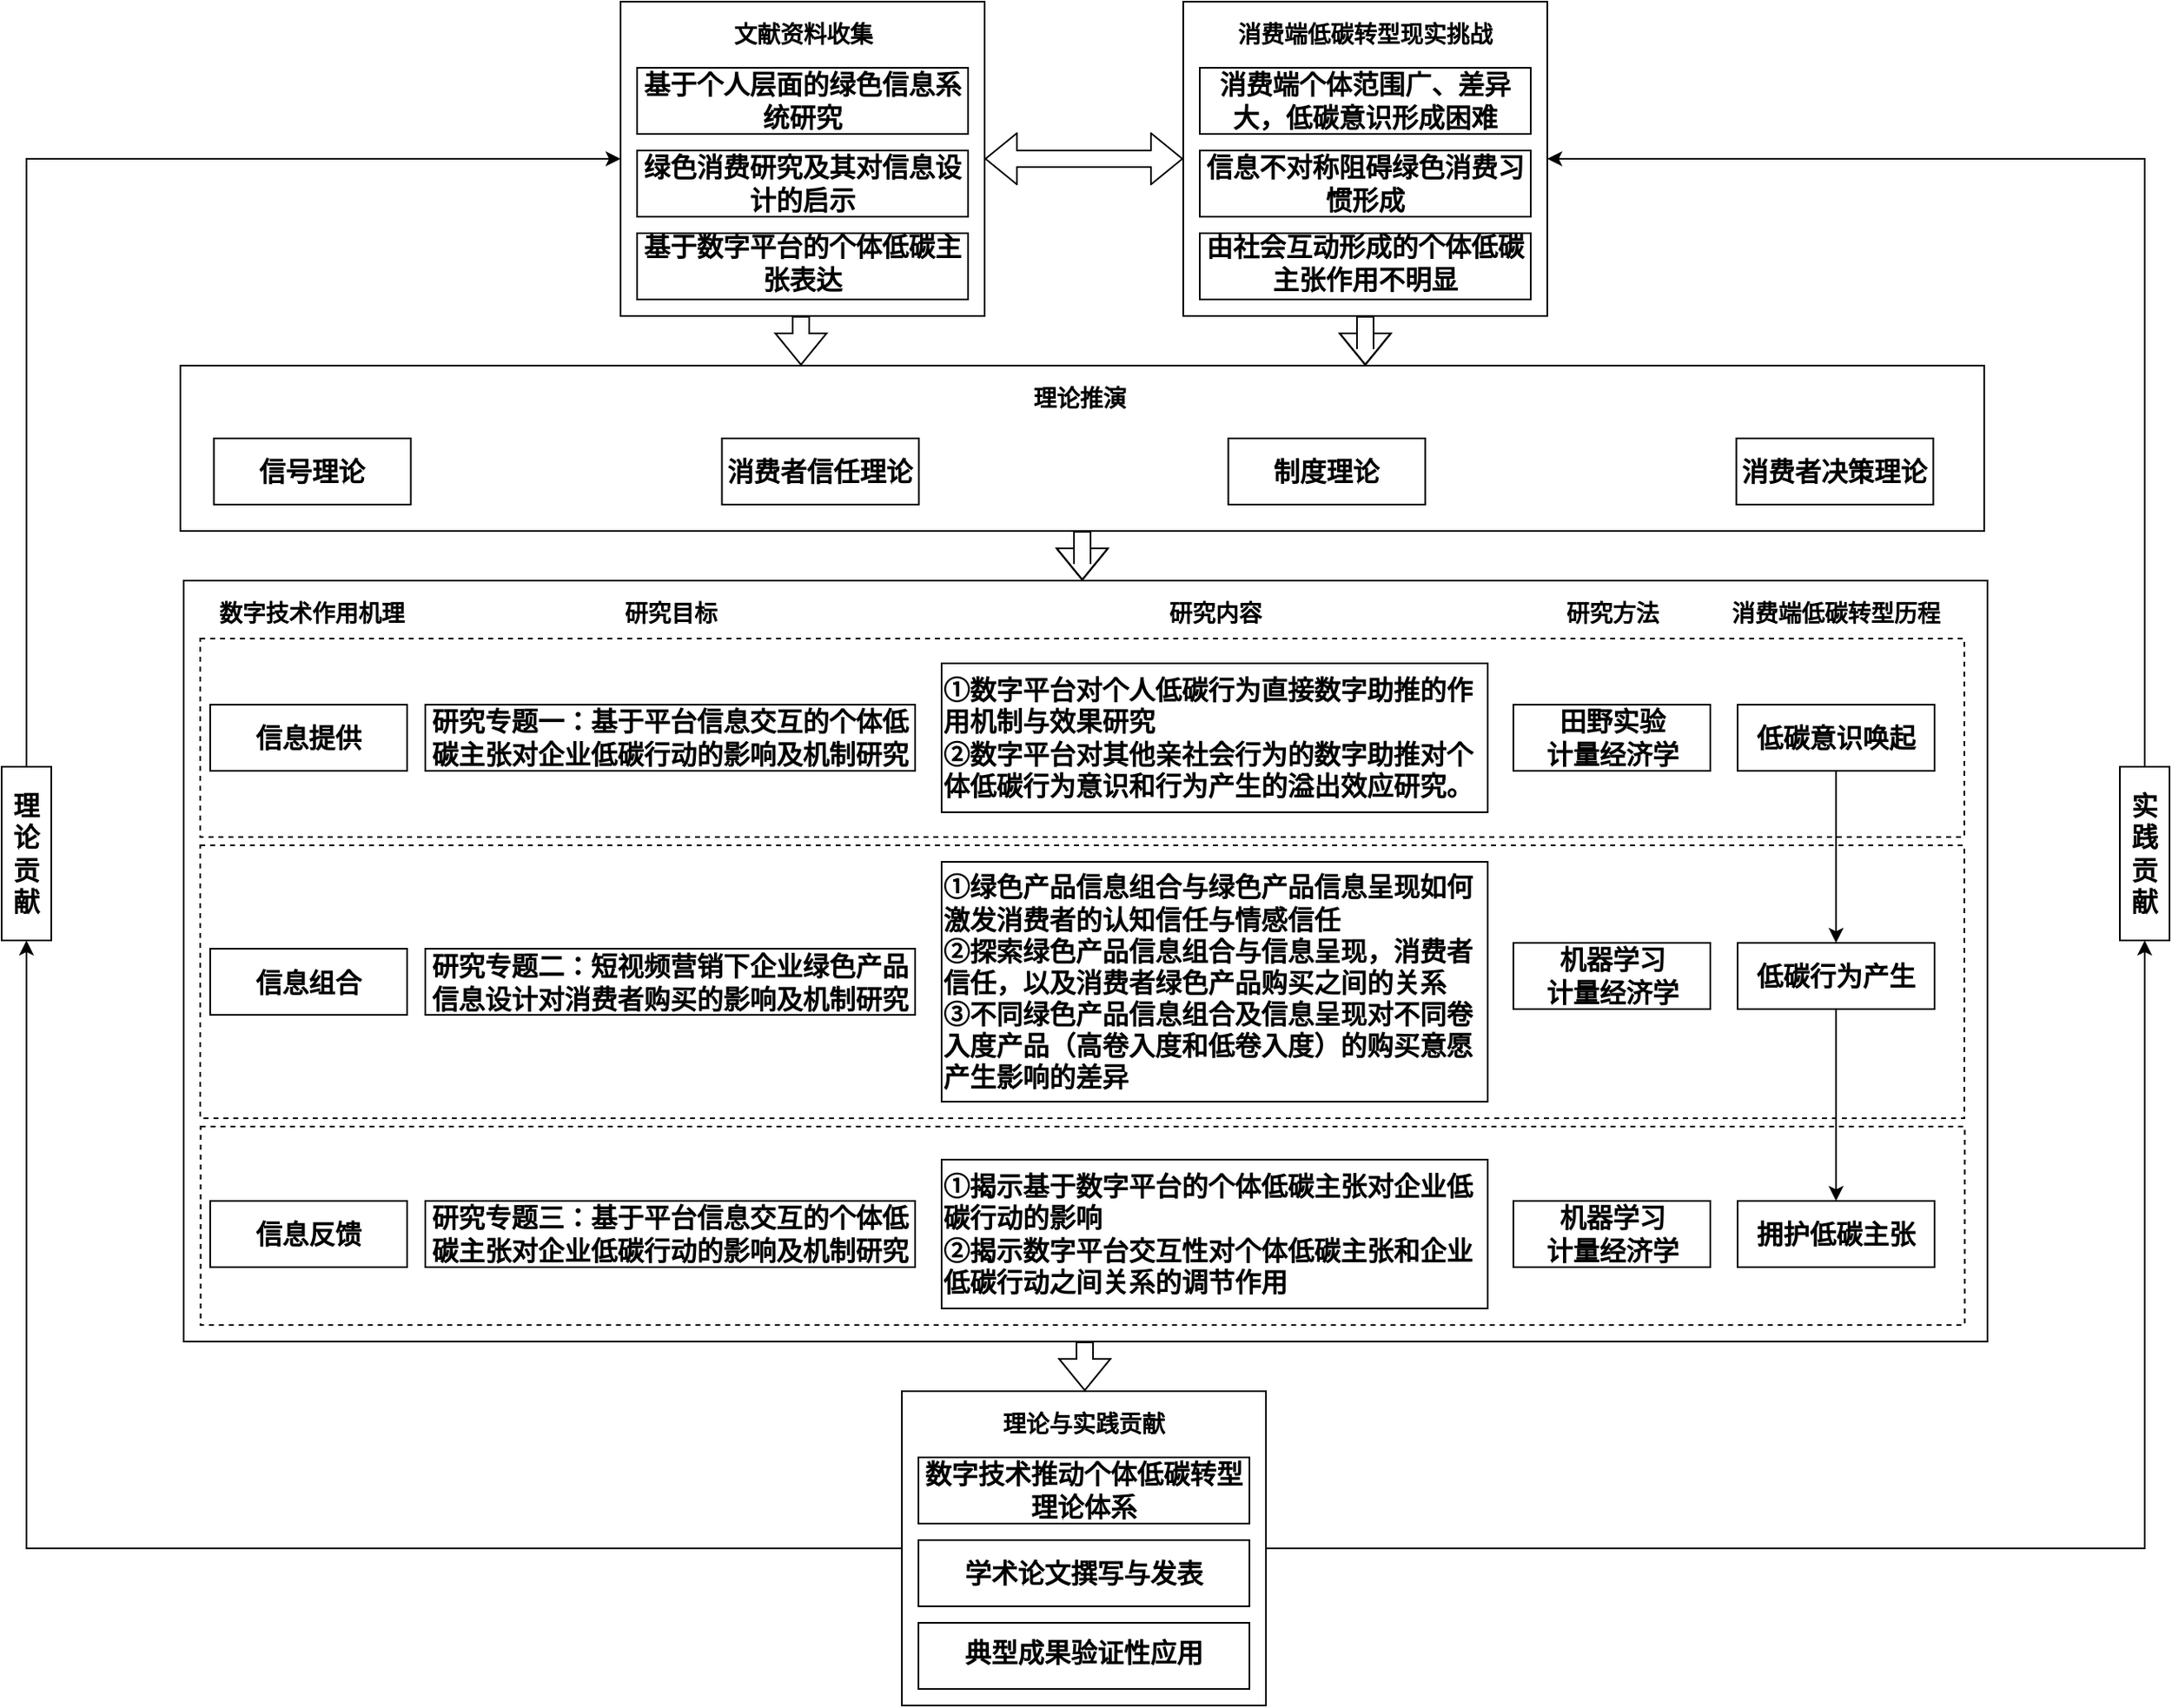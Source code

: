 <mxfile version="20.8.23" type="github">
  <diagram name="第 1 页" id="pFk0yypuwyqEjEjbrsMm">
    <mxGraphModel dx="3434" dy="1389" grid="1" gridSize="10" guides="1" tooltips="1" connect="1" arrows="1" fold="1" page="1" pageScale="1" pageWidth="827" pageHeight="1169" math="0" shadow="0">
      <root>
        <mxCell id="0" />
        <mxCell id="1" parent="0" />
        <mxCell id="twvuBPsLxJFiS-ZC_OdO-1" style="edgeStyle=orthogonalEdgeStyle;rounded=0;orthogonalLoop=1;jettySize=auto;html=1;exitX=0.5;exitY=0;exitDx=0;exitDy=0;entryX=0;entryY=0.5;entryDx=0;entryDy=0;" edge="1" parent="1" source="twvuBPsLxJFiS-ZC_OdO-2" target="twvuBPsLxJFiS-ZC_OdO-5">
          <mxGeometry relative="1" as="geometry" />
        </mxCell>
        <mxCell id="twvuBPsLxJFiS-ZC_OdO-2" value="&lt;font face=&quot;华文楷体&quot;&gt;&lt;span style=&quot;font-size: 16px;&quot;&gt;&lt;b&gt;理论贡献&lt;/b&gt;&lt;/span&gt;&lt;/font&gt;" style="rounded=0;whiteSpace=wrap;html=1;horizontal=1;" diagramCategory="general" diagramName="Rectangle" vertex="1" parent="1">
          <mxGeometry x="-240" y="1002.5" width="30" height="105" as="geometry" />
        </mxCell>
        <mxCell id="twvuBPsLxJFiS-ZC_OdO-3" value="" style="group" connectable="0" vertex="1" parent="1">
          <mxGeometry x="-132" y="540" width="1092" height="1030" as="geometry" />
        </mxCell>
        <mxCell id="twvuBPsLxJFiS-ZC_OdO-4" value="" style="group" connectable="0" vertex="1" parent="twvuBPsLxJFiS-ZC_OdO-3">
          <mxGeometry x="266" width="560" height="190" as="geometry" />
        </mxCell>
        <mxCell id="twvuBPsLxJFiS-ZC_OdO-5" value="" style="rounded=0;whiteSpace=wrap;html=1;" diagramCategory="general" diagramName="Rectangle" vertex="1" parent="twvuBPsLxJFiS-ZC_OdO-4">
          <mxGeometry width="220" height="190" as="geometry" />
        </mxCell>
        <mxCell id="twvuBPsLxJFiS-ZC_OdO-6" value="&lt;b&gt;&lt;font style=&quot;font-size: 14px;&quot;&gt;文献资料收集&lt;/font&gt;&lt;/b&gt;" style="text;html=1;strokeColor=none;fillColor=none;align=center;verticalAlign=middle;whiteSpace=wrap;rounded=0;" diagramCategory="general" diagramName="text" vertex="1" parent="twvuBPsLxJFiS-ZC_OdO-4">
          <mxGeometry x="63.75" y="10" width="92.5" height="20" as="geometry" />
        </mxCell>
        <mxCell id="twvuBPsLxJFiS-ZC_OdO-7" value="&lt;b&gt;&lt;span style=&quot;font-size: 12pt; font-family: 华文楷体;&quot;&gt;基于个人层面的绿色信息系统研究&lt;/span&gt;&lt;/b&gt;" style="rounded=0;whiteSpace=wrap;html=1;" diagramCategory="general" diagramName="Rectangle" vertex="1" parent="twvuBPsLxJFiS-ZC_OdO-4">
          <mxGeometry x="10" y="40" width="200" height="40" as="geometry" />
        </mxCell>
        <mxCell id="twvuBPsLxJFiS-ZC_OdO-8" value="&lt;p style=&quot;margin-top:6.0pt;mso-para-margin-top:.5gd;line-height:&amp;lt;br/&amp;gt;115%;layout-grid-mode:char&quot;&gt;&lt;b&gt;&lt;span style=&quot;font-size: 12pt; font-family: 华文楷体;&quot;&gt;基于数字平台的个体低碳主张表达&lt;/span&gt;&lt;/b&gt;&lt;br /&gt;&lt;/p&gt;" style="rounded=0;whiteSpace=wrap;html=1;" diagramCategory="general" diagramName="Rectangle" vertex="1" parent="twvuBPsLxJFiS-ZC_OdO-4">
          <mxGeometry x="10" y="140" width="200" height="40" as="geometry" />
        </mxCell>
        <mxCell id="twvuBPsLxJFiS-ZC_OdO-9" value="" style="rounded=0;whiteSpace=wrap;html=1;" diagramCategory="general" diagramName="Rectangle" vertex="1" parent="twvuBPsLxJFiS-ZC_OdO-4">
          <mxGeometry x="340" width="220" height="190" as="geometry" />
        </mxCell>
        <mxCell id="twvuBPsLxJFiS-ZC_OdO-10" value="&lt;b&gt;&lt;font style=&quot;font-size: 14px;&quot;&gt;消费端低碳转型现实挑战&lt;/font&gt;&lt;/b&gt;" style="text;html=1;strokeColor=none;fillColor=none;align=center;verticalAlign=middle;whiteSpace=wrap;rounded=0;" diagramCategory="general" diagramName="text" vertex="1" parent="twvuBPsLxJFiS-ZC_OdO-4">
          <mxGeometry x="361.88" y="10" width="176.25" height="20" as="geometry" />
        </mxCell>
        <mxCell id="twvuBPsLxJFiS-ZC_OdO-11" value="&lt;span style=&quot;font-size:12.0pt;font-family:华文楷体;&amp;lt;br/&amp;gt;mso-bidi-font-family:&amp;quot;Times New Roman&amp;quot;;mso-bidi-theme-font:minor-bidi;&amp;lt;br/&amp;gt;mso-ansi-language:EN-US;mso-fareast-language:ZH-CN;mso-bidi-language:AR-SA&quot;&gt;&lt;b&gt;消费端个体范围广、差异大，低碳意识形成困难&lt;/b&gt;&lt;/span&gt;" style="rounded=0;whiteSpace=wrap;html=1;" diagramCategory="general" diagramName="Rectangle" vertex="1" parent="twvuBPsLxJFiS-ZC_OdO-4">
          <mxGeometry x="350" y="40" width="200" height="40" as="geometry" />
        </mxCell>
        <mxCell id="twvuBPsLxJFiS-ZC_OdO-12" value="&lt;p style=&quot;margin-top:6.0pt;mso-para-margin-top:.5gd;line-height:&amp;lt;br/&amp;gt;115%;layout-grid-mode:char&quot;&gt;&lt;font face=&quot;华文楷体&quot;&gt;&lt;span style=&quot;font-size: 16px;&quot;&gt;&lt;b&gt;由社会互动形成的个体低碳主张作用不明显&lt;/b&gt;&lt;/span&gt;&lt;/font&gt;&lt;/p&gt;" style="rounded=0;whiteSpace=wrap;html=1;" diagramCategory="general" diagramName="Rectangle" vertex="1" parent="twvuBPsLxJFiS-ZC_OdO-4">
          <mxGeometry x="350" y="140" width="200" height="40" as="geometry" />
        </mxCell>
        <mxCell id="twvuBPsLxJFiS-ZC_OdO-13" value="&lt;font face=&quot;华文楷体&quot;&gt;&lt;span style=&quot;font-size: 16px;&quot;&gt;&lt;b&gt;绿色消费研究及其对信息设计的启示&lt;/b&gt;&lt;/span&gt;&lt;/font&gt;" style="rounded=0;whiteSpace=wrap;html=1;" diagramCategory="general" diagramName="Rectangle" vertex="1" parent="twvuBPsLxJFiS-ZC_OdO-4">
          <mxGeometry x="10" y="90" width="200" height="40" as="geometry" />
        </mxCell>
        <mxCell id="twvuBPsLxJFiS-ZC_OdO-14" value="&lt;font face=&quot;华文楷体&quot;&gt;&lt;span style=&quot;font-size: 16px;&quot;&gt;&lt;b&gt;信息不对称阻碍绿色消费习惯形成&lt;/b&gt;&lt;/span&gt;&lt;/font&gt;" style="rounded=0;whiteSpace=wrap;html=1;" diagramCategory="general" diagramName="Rectangle" vertex="1" parent="twvuBPsLxJFiS-ZC_OdO-4">
          <mxGeometry x="350.01" y="90" width="200" height="40" as="geometry" />
        </mxCell>
        <mxCell id="twvuBPsLxJFiS-ZC_OdO-15" value="" style="shape=flexArrow;endArrow=classic;startArrow=classic;html=1;exitX=1;exitY=0.5;exitDx=0;exitDy=0;entryX=0;entryY=0.5;entryDx=0;entryDy=0;" diagramCategory="general" diagramName="BidirectionalArrow" edge="1" parent="twvuBPsLxJFiS-ZC_OdO-4" source="twvuBPsLxJFiS-ZC_OdO-5" target="twvuBPsLxJFiS-ZC_OdO-9">
          <mxGeometry width="50" height="50" relative="1" as="geometry">
            <mxPoint x="256" y="120" as="sourcePoint" />
            <mxPoint x="306" y="70" as="targetPoint" />
          </mxGeometry>
        </mxCell>
        <mxCell id="twvuBPsLxJFiS-ZC_OdO-16" value="" style="group" connectable="0" vertex="1" parent="twvuBPsLxJFiS-ZC_OdO-3">
          <mxGeometry y="220" width="1090" height="100" as="geometry" />
        </mxCell>
        <mxCell id="twvuBPsLxJFiS-ZC_OdO-17" value="" style="rounded=0;whiteSpace=wrap;html=1;" diagramCategory="general" diagramName="Rectangle" vertex="1" parent="twvuBPsLxJFiS-ZC_OdO-16">
          <mxGeometry width="1090" height="100" as="geometry" />
        </mxCell>
        <mxCell id="twvuBPsLxJFiS-ZC_OdO-18" value="&lt;b&gt;&lt;font style=&quot;font-size: 14px;&quot;&gt;理论推演&lt;/font&gt;&lt;/b&gt;" style="text;html=1;strokeColor=none;fillColor=none;align=center;verticalAlign=middle;whiteSpace=wrap;rounded=0;" diagramCategory="general" diagramName="text" vertex="1" parent="twvuBPsLxJFiS-ZC_OdO-16">
          <mxGeometry x="497.25" y="10" width="92.5" height="20" as="geometry" />
        </mxCell>
        <mxCell id="twvuBPsLxJFiS-ZC_OdO-19" value="&lt;font face=&quot;华文楷体&quot;&gt;&lt;span style=&quot;font-size: 16px;&quot;&gt;&lt;b&gt;消费者决策理论&lt;/b&gt;&lt;/span&gt;&lt;/font&gt;" style="rounded=0;whiteSpace=wrap;html=1;" diagramCategory="general" diagramName="Rectangle" vertex="1" parent="twvuBPsLxJFiS-ZC_OdO-16">
          <mxGeometry x="940.25" y="44" width="119" height="40" as="geometry" />
        </mxCell>
        <mxCell id="twvuBPsLxJFiS-ZC_OdO-20" value="&lt;font face=&quot;华文楷体&quot;&gt;&lt;span style=&quot;font-size: 16px;&quot;&gt;&lt;b&gt;信号理论&lt;/b&gt;&lt;/span&gt;&lt;/font&gt;" style="rounded=0;whiteSpace=wrap;html=1;" diagramCategory="general" diagramName="Rectangle" vertex="1" parent="twvuBPsLxJFiS-ZC_OdO-16">
          <mxGeometry x="20.25" y="44" width="119" height="40" as="geometry" />
        </mxCell>
        <mxCell id="twvuBPsLxJFiS-ZC_OdO-21" value="&lt;font face=&quot;华文楷体&quot;&gt;&lt;span style=&quot;font-size: 16px;&quot;&gt;&lt;b&gt;消费者信任理论&lt;/b&gt;&lt;/span&gt;&lt;/font&gt;" style="rounded=0;whiteSpace=wrap;html=1;" diagramCategory="general" diagramName="Rectangle" vertex="1" parent="twvuBPsLxJFiS-ZC_OdO-16">
          <mxGeometry x="327.25" y="44" width="119" height="40" as="geometry" />
        </mxCell>
        <mxCell id="twvuBPsLxJFiS-ZC_OdO-22" value="&lt;font face=&quot;华文楷体&quot;&gt;&lt;span style=&quot;font-size: 16px;&quot;&gt;&lt;b&gt;制度理论&lt;/b&gt;&lt;/span&gt;&lt;/font&gt;" style="rounded=0;whiteSpace=wrap;html=1;" diagramCategory="general" diagramName="Rectangle" vertex="1" parent="twvuBPsLxJFiS-ZC_OdO-16">
          <mxGeometry x="633.25" y="44" width="119" height="40" as="geometry" />
        </mxCell>
        <mxCell id="twvuBPsLxJFiS-ZC_OdO-23" value="" style="group" connectable="0" vertex="1" parent="twvuBPsLxJFiS-ZC_OdO-3">
          <mxGeometry x="2" y="350" width="1090" height="460" as="geometry" />
        </mxCell>
        <mxCell id="twvuBPsLxJFiS-ZC_OdO-24" value="" style="rounded=0;whiteSpace=wrap;html=1;" diagramCategory="general" diagramName="Rectangle" vertex="1" parent="twvuBPsLxJFiS-ZC_OdO-23">
          <mxGeometry width="1090" height="460" as="geometry" />
        </mxCell>
        <mxCell id="twvuBPsLxJFiS-ZC_OdO-25" value="" style="rounded=0;whiteSpace=wrap;html=1;dashed=1;" diagramCategory="general" diagramName="Rectangle" vertex="1" parent="twvuBPsLxJFiS-ZC_OdO-23">
          <mxGeometry x="10.25" y="330" width="1066" height="120" as="geometry" />
        </mxCell>
        <mxCell id="twvuBPsLxJFiS-ZC_OdO-26" value="" style="rounded=0;whiteSpace=wrap;html=1;dashed=1;" diagramCategory="general" diagramName="Rectangle" vertex="1" parent="twvuBPsLxJFiS-ZC_OdO-23">
          <mxGeometry x="10" y="160" width="1066" height="165" as="geometry" />
        </mxCell>
        <mxCell id="twvuBPsLxJFiS-ZC_OdO-27" value="" style="rounded=0;whiteSpace=wrap;html=1;dashed=1;" diagramCategory="general" diagramName="Rectangle" vertex="1" parent="twvuBPsLxJFiS-ZC_OdO-23">
          <mxGeometry x="10" y="35" width="1066" height="120" as="geometry" />
        </mxCell>
        <mxCell id="twvuBPsLxJFiS-ZC_OdO-28" value="&lt;b&gt;&lt;font style=&quot;font-size: 14px;&quot;&gt;研究内容&lt;/font&gt;&lt;/b&gt;" style="text;html=1;strokeColor=none;fillColor=none;align=center;verticalAlign=middle;whiteSpace=wrap;rounded=0;" diagramCategory="general" diagramName="text" vertex="1" parent="twvuBPsLxJFiS-ZC_OdO-23">
          <mxGeometry x="576.75" y="10" width="92.5" height="20" as="geometry" />
        </mxCell>
        <mxCell id="twvuBPsLxJFiS-ZC_OdO-29" value="&lt;b&gt;&lt;font style=&quot;font-size: 14px;&quot;&gt;研究目标&lt;/font&gt;&lt;/b&gt;" style="text;html=1;strokeColor=none;fillColor=none;align=center;verticalAlign=middle;whiteSpace=wrap;rounded=0;" diagramCategory="general" diagramName="text" vertex="1" parent="twvuBPsLxJFiS-ZC_OdO-23">
          <mxGeometry x="247.75" y="10" width="92.5" height="20" as="geometry" />
        </mxCell>
        <mxCell id="twvuBPsLxJFiS-ZC_OdO-30" value="&lt;b&gt;&lt;font style=&quot;font-size: 14px;&quot;&gt;数字技术作用机理&lt;/font&gt;&lt;/b&gt;" style="text;html=1;strokeColor=none;fillColor=none;align=center;verticalAlign=middle;whiteSpace=wrap;rounded=0;" diagramCategory="general" diagramName="text" vertex="1" parent="twvuBPsLxJFiS-ZC_OdO-23">
          <mxGeometry x="16" y="10" width="123" height="20" as="geometry" />
        </mxCell>
        <mxCell id="twvuBPsLxJFiS-ZC_OdO-31" value="&lt;b&gt;&lt;font style=&quot;font-size: 14px;&quot;&gt;消费端低碳转型历程&lt;/font&gt;&lt;/b&gt;" style="text;html=1;strokeColor=none;fillColor=none;align=center;verticalAlign=middle;whiteSpace=wrap;rounded=0;" diagramCategory="general" diagramName="text" vertex="1" parent="twvuBPsLxJFiS-ZC_OdO-23">
          <mxGeometry x="927" y="10" width="143" height="20" as="geometry" />
        </mxCell>
        <mxCell id="twvuBPsLxJFiS-ZC_OdO-32" value="&lt;font face=&quot;华文楷体&quot;&gt;&lt;span style=&quot;font-size: 16px;&quot;&gt;&lt;b&gt;信息提供&lt;/b&gt;&lt;/span&gt;&lt;/font&gt;" style="rounded=0;whiteSpace=wrap;html=1;" diagramCategory="general" diagramName="Rectangle" vertex="1" parent="twvuBPsLxJFiS-ZC_OdO-23">
          <mxGeometry x="16" y="75" width="119" height="40" as="geometry" />
        </mxCell>
        <mxCell id="twvuBPsLxJFiS-ZC_OdO-33" value="&lt;font face=&quot;华文楷体&quot;&gt;&lt;span style=&quot;font-size: 16px;&quot;&gt;&lt;b&gt;信息组合&lt;/b&gt;&lt;/span&gt;&lt;/font&gt;" style="rounded=0;whiteSpace=wrap;html=1;" diagramCategory="general" diagramName="Rectangle" vertex="1" parent="twvuBPsLxJFiS-ZC_OdO-23">
          <mxGeometry x="16" y="222.5" width="119" height="40" as="geometry" />
        </mxCell>
        <mxCell id="twvuBPsLxJFiS-ZC_OdO-34" value="&lt;font face=&quot;华文楷体&quot;&gt;&lt;span style=&quot;font-size: 16px;&quot;&gt;&lt;b&gt;信息反馈&lt;/b&gt;&lt;/span&gt;&lt;/font&gt;" style="rounded=0;whiteSpace=wrap;html=1;" diagramCategory="general" diagramName="Rectangle" vertex="1" parent="twvuBPsLxJFiS-ZC_OdO-23">
          <mxGeometry x="16" y="375" width="119" height="40" as="geometry" />
        </mxCell>
        <mxCell id="twvuBPsLxJFiS-ZC_OdO-35" value="&lt;font face=&quot;华文楷体&quot;&gt;&lt;span style=&quot;font-size: 16px;&quot;&gt;&lt;b&gt;低碳意识唤起&lt;/b&gt;&lt;/span&gt;&lt;/font&gt;" style="rounded=0;whiteSpace=wrap;html=1;" diagramCategory="general" diagramName="Rectangle" vertex="1" parent="twvuBPsLxJFiS-ZC_OdO-23">
          <mxGeometry x="939" y="75" width="119" height="40" as="geometry" />
        </mxCell>
        <mxCell id="twvuBPsLxJFiS-ZC_OdO-36" value="&lt;font face=&quot;华文楷体&quot;&gt;&lt;span style=&quot;font-size: 16px;&quot;&gt;&lt;b&gt;低碳行为产生&lt;/b&gt;&lt;/span&gt;&lt;/font&gt;" style="rounded=0;whiteSpace=wrap;html=1;" diagramCategory="general" diagramName="Rectangle" vertex="1" parent="twvuBPsLxJFiS-ZC_OdO-23">
          <mxGeometry x="939" y="219" width="119" height="40" as="geometry" />
        </mxCell>
        <mxCell id="twvuBPsLxJFiS-ZC_OdO-37" style="edgeStyle=orthogonalEdgeStyle;rounded=0;orthogonalLoop=1;jettySize=auto;html=1;exitX=0.5;exitY=1;exitDx=0;exitDy=0;entryX=0.5;entryY=0;entryDx=0;entryDy=0;" edge="1" parent="twvuBPsLxJFiS-ZC_OdO-23" source="twvuBPsLxJFiS-ZC_OdO-35" target="twvuBPsLxJFiS-ZC_OdO-36">
          <mxGeometry relative="1" as="geometry" />
        </mxCell>
        <mxCell id="twvuBPsLxJFiS-ZC_OdO-38" value="&lt;font face=&quot;华文楷体&quot;&gt;&lt;span style=&quot;font-size: 16px;&quot;&gt;&lt;b&gt;拥护低碳主张&lt;/b&gt;&lt;/span&gt;&lt;/font&gt;" style="rounded=0;whiteSpace=wrap;html=1;" diagramCategory="general" diagramName="Rectangle" vertex="1" parent="twvuBPsLxJFiS-ZC_OdO-23">
          <mxGeometry x="939" y="375" width="119" height="40" as="geometry" />
        </mxCell>
        <mxCell id="twvuBPsLxJFiS-ZC_OdO-39" style="edgeStyle=orthogonalEdgeStyle;rounded=0;orthogonalLoop=1;jettySize=auto;html=1;exitX=0.5;exitY=1;exitDx=0;exitDy=0;entryX=0.5;entryY=0;entryDx=0;entryDy=0;" edge="1" parent="twvuBPsLxJFiS-ZC_OdO-23" source="twvuBPsLxJFiS-ZC_OdO-36" target="twvuBPsLxJFiS-ZC_OdO-38">
          <mxGeometry relative="1" as="geometry" />
        </mxCell>
        <mxCell id="twvuBPsLxJFiS-ZC_OdO-40" value="&lt;b&gt;&lt;font style=&quot;font-size: 14px;&quot;&gt;研究方法&lt;/font&gt;&lt;/b&gt;" style="text;html=1;strokeColor=none;fillColor=none;align=center;verticalAlign=middle;whiteSpace=wrap;rounded=0;" diagramCategory="general" diagramName="text" vertex="1" parent="twvuBPsLxJFiS-ZC_OdO-23">
          <mxGeometry x="816.75" y="10" width="92.5" height="20" as="geometry" />
        </mxCell>
        <mxCell id="twvuBPsLxJFiS-ZC_OdO-41" value="&lt;font face=&quot;华文楷体&quot;&gt;&lt;span style=&quot;font-size: 16px;&quot;&gt;&lt;b&gt;田野实验&lt;br /&gt;计量经济学&lt;br /&gt;&lt;/b&gt;&lt;/span&gt;&lt;/font&gt;" style="rounded=0;whiteSpace=wrap;html=1;" diagramCategory="general" diagramName="Rectangle" vertex="1" parent="twvuBPsLxJFiS-ZC_OdO-23">
          <mxGeometry x="803.5" y="75" width="119" height="40" as="geometry" />
        </mxCell>
        <mxCell id="twvuBPsLxJFiS-ZC_OdO-42" value="&lt;font face=&quot;华文楷体&quot;&gt;&lt;span style=&quot;font-size: 16px;&quot;&gt;&lt;b&gt;机器学习&lt;br /&gt;计量经济学&lt;br /&gt;&lt;/b&gt;&lt;/span&gt;&lt;/font&gt;" style="rounded=0;whiteSpace=wrap;html=1;" diagramCategory="general" diagramName="Rectangle" vertex="1" parent="twvuBPsLxJFiS-ZC_OdO-23">
          <mxGeometry x="803.5" y="219" width="119" height="40" as="geometry" />
        </mxCell>
        <mxCell id="twvuBPsLxJFiS-ZC_OdO-43" value="&lt;font face=&quot;华文楷体&quot;&gt;&lt;span style=&quot;font-size: 16px;&quot;&gt;&lt;b&gt;机器学习&lt;br /&gt;计量经济学&lt;br /&gt;&lt;/b&gt;&lt;/span&gt;&lt;/font&gt;" style="rounded=0;whiteSpace=wrap;html=1;" diagramCategory="general" diagramName="Rectangle" vertex="1" parent="twvuBPsLxJFiS-ZC_OdO-23">
          <mxGeometry x="803.5" y="375" width="119" height="40" as="geometry" />
        </mxCell>
        <mxCell id="twvuBPsLxJFiS-ZC_OdO-44" value="&lt;font face=&quot;华文楷体&quot;&gt;&lt;span style=&quot;font-size: 16px;&quot;&gt;&lt;b&gt;研究专题三：基于平台信息交互的个体低碳主张对企业低碳行动的影响及机制研究&lt;/b&gt;&lt;/span&gt;&lt;br /&gt;&lt;/font&gt;" style="rounded=0;whiteSpace=wrap;html=1;" diagramCategory="general" diagramName="Rectangle" vertex="1" parent="twvuBPsLxJFiS-ZC_OdO-23">
          <mxGeometry x="146" y="375" width="296" height="40" as="geometry" />
        </mxCell>
        <mxCell id="twvuBPsLxJFiS-ZC_OdO-45" value="&lt;font face=&quot;华文楷体&quot;&gt;&lt;span style=&quot;font-size: 16px;&quot;&gt;&lt;b&gt;研究专题二：短视频营销下企业绿色产品信息设计对消费者购买的影响及机制研究&lt;/b&gt;&lt;/span&gt;&lt;br /&gt;&lt;/font&gt;" style="rounded=0;whiteSpace=wrap;html=1;" diagramCategory="general" diagramName="Rectangle" vertex="1" parent="twvuBPsLxJFiS-ZC_OdO-23">
          <mxGeometry x="146" y="222.5" width="296" height="40" as="geometry" />
        </mxCell>
        <mxCell id="twvuBPsLxJFiS-ZC_OdO-46" value="&lt;font face=&quot;华文楷体&quot;&gt;&lt;span style=&quot;font-size: 16px;&quot;&gt;&lt;b&gt;研究专题一：基于平台信息交互的个体低碳主张对企业低碳行动的影响及机制研究&lt;/b&gt;&lt;/span&gt;&lt;br /&gt;&lt;/font&gt;" style="rounded=0;whiteSpace=wrap;html=1;" diagramCategory="general" diagramName="Rectangle" vertex="1" parent="twvuBPsLxJFiS-ZC_OdO-23">
          <mxGeometry x="146" y="75" width="296" height="40" as="geometry" />
        </mxCell>
        <mxCell id="twvuBPsLxJFiS-ZC_OdO-47" value="&lt;div style=&quot;text-align: left;&quot;&gt;&lt;b style=&quot;font-size: 16px; font-family: 华文楷体; background-color: initial;&quot;&gt;①数字平台对个人低碳行为直接数字助推的作用机制与效果研究&lt;/b&gt;&lt;/div&gt;&lt;font face=&quot;华文楷体&quot;&gt;&lt;div style=&quot;text-align: left;&quot;&gt;&lt;b style=&quot;font-size: 16px; background-color: initial;&quot;&gt;②数字平台对其他亲社会行为的数字助推对个体低碳行为意识和行为产生的溢出效应研究。&lt;/b&gt;&lt;/div&gt;&lt;/font&gt;" style="rounded=0;whiteSpace=wrap;html=1;" diagramCategory="general" diagramName="Rectangle" vertex="1" parent="twvuBPsLxJFiS-ZC_OdO-23">
          <mxGeometry x="458" y="50" width="330" height="90" as="geometry" />
        </mxCell>
        <mxCell id="twvuBPsLxJFiS-ZC_OdO-48" value="&lt;div style=&quot;text-align: left;&quot;&gt;&lt;b style=&quot;font-size: 16px; font-family: 华文楷体; background-color: initial;&quot;&gt;①绿色产品信息组合与绿色产品信息呈现如何激发消费者的认知信任与情感信任&lt;/b&gt;&lt;/div&gt;&lt;font face=&quot;华文楷体&quot;&gt;&lt;div style=&quot;text-align: left;&quot;&gt;&lt;b style=&quot;font-size: 16px; background-color: initial;&quot;&gt;②探索绿色产品信息组合与信息呈现，消费者信任，以及消费者绿色产品购买之间的关系&lt;/b&gt;&lt;/div&gt;&lt;span style=&quot;font-size: 16px;&quot;&gt;&lt;div style=&quot;text-align: left;&quot;&gt;&lt;b style=&quot;background-color: initial;&quot;&gt;③不同绿色产品信息组合及信息呈现对不同卷入度产品（高卷入度和低卷入度）的购买意愿产生影响的差异&lt;/b&gt;&lt;/div&gt;&lt;/span&gt;&lt;/font&gt;" style="rounded=0;whiteSpace=wrap;html=1;" diagramCategory="general" diagramName="Rectangle" vertex="1" parent="twvuBPsLxJFiS-ZC_OdO-23">
          <mxGeometry x="458" y="170" width="330" height="145" as="geometry" />
        </mxCell>
        <mxCell id="twvuBPsLxJFiS-ZC_OdO-49" value="&lt;div style=&quot;text-align: left;&quot;&gt;&lt;b style=&quot;font-size: 16px; font-family: 华文楷体; background-color: initial;&quot;&gt;①揭示基于数字平台的个体低碳主张对企业低碳行动的影响&lt;/b&gt;&lt;/div&gt;&lt;font face=&quot;华文楷体&quot;&gt;&lt;div style=&quot;text-align: left;&quot;&gt;&lt;b style=&quot;font-size: 16px; background-color: initial;&quot;&gt;②揭示数字平台交互性对个体低碳主张和企业低碳行动之间关系的调节作用&lt;/b&gt;&lt;/div&gt;&lt;/font&gt;" style="rounded=0;whiteSpace=wrap;html=1;" diagramCategory="general" diagramName="Rectangle" vertex="1" parent="twvuBPsLxJFiS-ZC_OdO-23">
          <mxGeometry x="458" y="350" width="330" height="90" as="geometry" />
        </mxCell>
        <mxCell id="twvuBPsLxJFiS-ZC_OdO-50" value="" style="edgeStyle=orthogonalEdgeStyle;shape=flexArrow;rounded=0;orthogonalLoop=1;jettySize=auto;html=1;" edge="1" parent="twvuBPsLxJFiS-ZC_OdO-3" source="twvuBPsLxJFiS-ZC_OdO-9">
          <mxGeometry relative="1" as="geometry">
            <mxPoint x="716" y="220" as="targetPoint" />
          </mxGeometry>
        </mxCell>
        <mxCell id="twvuBPsLxJFiS-ZC_OdO-51" value="" style="edgeStyle=orthogonalEdgeStyle;shape=flexArrow;rounded=0;orthogonalLoop=1;jettySize=auto;html=1;" edge="1" parent="twvuBPsLxJFiS-ZC_OdO-3" source="twvuBPsLxJFiS-ZC_OdO-17">
          <mxGeometry relative="1" as="geometry">
            <mxPoint x="545" y="350" as="targetPoint" />
          </mxGeometry>
        </mxCell>
        <mxCell id="twvuBPsLxJFiS-ZC_OdO-52" value="" style="rounded=0;whiteSpace=wrap;html=1;" diagramCategory="general" diagramName="Rectangle" vertex="1" parent="twvuBPsLxJFiS-ZC_OdO-3">
          <mxGeometry x="436" y="840" width="220" height="190" as="geometry" />
        </mxCell>
        <mxCell id="twvuBPsLxJFiS-ZC_OdO-53" value="&lt;b&gt;&lt;font style=&quot;font-size: 14px;&quot;&gt;理论与实践贡献&lt;/font&gt;&lt;/b&gt;" style="text;html=1;strokeColor=none;fillColor=none;align=center;verticalAlign=middle;whiteSpace=wrap;rounded=0;" diagramCategory="general" diagramName="text" vertex="1" parent="twvuBPsLxJFiS-ZC_OdO-3">
          <mxGeometry x="457.88" y="850" width="176.25" height="20" as="geometry" />
        </mxCell>
        <mxCell id="twvuBPsLxJFiS-ZC_OdO-54" value="&lt;font face=&quot;华文楷体&quot;&gt;&lt;span style=&quot;font-size: 16px;&quot;&gt;&lt;b&gt;数字技术推动个体低碳转型理论体系&lt;/b&gt;&lt;/span&gt;&lt;/font&gt;" style="rounded=0;whiteSpace=wrap;html=1;" diagramCategory="general" diagramName="Rectangle" vertex="1" parent="twvuBPsLxJFiS-ZC_OdO-3">
          <mxGeometry x="446" y="880" width="200" height="40" as="geometry" />
        </mxCell>
        <mxCell id="twvuBPsLxJFiS-ZC_OdO-55" value="&lt;p style=&quot;margin-top:6.0pt;mso-para-margin-top:.5gd;line-height:&amp;lt;br/&amp;gt;115%;layout-grid-mode:char&quot;&gt;&lt;font face=&quot;华文楷体&quot;&gt;&lt;span style=&quot;font-size: 16px;&quot;&gt;&lt;b&gt;典型成果验证性应用&lt;/b&gt;&lt;/span&gt;&lt;/font&gt;&lt;/p&gt;" style="rounded=0;whiteSpace=wrap;html=1;" diagramCategory="general" diagramName="Rectangle" vertex="1" parent="twvuBPsLxJFiS-ZC_OdO-3">
          <mxGeometry x="446" y="980" width="200" height="40" as="geometry" />
        </mxCell>
        <mxCell id="twvuBPsLxJFiS-ZC_OdO-56" value="&lt;font face=&quot;华文楷体&quot;&gt;&lt;span style=&quot;font-size: 16px;&quot;&gt;&lt;b&gt;学术论文撰写与发表&lt;/b&gt;&lt;/span&gt;&lt;/font&gt;" style="rounded=0;whiteSpace=wrap;html=1;" diagramCategory="general" diagramName="Rectangle" vertex="1" parent="twvuBPsLxJFiS-ZC_OdO-3">
          <mxGeometry x="446.01" y="930" width="200" height="40" as="geometry" />
        </mxCell>
        <mxCell id="twvuBPsLxJFiS-ZC_OdO-57" value="" style="edgeStyle=orthogonalEdgeStyle;shape=flexArrow;rounded=0;orthogonalLoop=1;jettySize=auto;html=1;" edge="1" parent="twvuBPsLxJFiS-ZC_OdO-3">
          <mxGeometry relative="1" as="geometry">
            <mxPoint x="375" y="220" as="targetPoint" />
            <mxPoint x="375" y="190" as="sourcePoint" />
          </mxGeometry>
        </mxCell>
        <mxCell id="twvuBPsLxJFiS-ZC_OdO-58" value="" style="edgeStyle=orthogonalEdgeStyle;shape=flexArrow;rounded=0;orthogonalLoop=1;jettySize=auto;html=1;" edge="1" parent="twvuBPsLxJFiS-ZC_OdO-3">
          <mxGeometry relative="1" as="geometry">
            <mxPoint x="546.5" y="840" as="targetPoint" />
            <mxPoint x="546.5" y="810" as="sourcePoint" />
          </mxGeometry>
        </mxCell>
        <mxCell id="twvuBPsLxJFiS-ZC_OdO-59" style="edgeStyle=orthogonalEdgeStyle;rounded=0;orthogonalLoop=1;jettySize=auto;html=1;exitX=0.5;exitY=0;exitDx=0;exitDy=0;entryX=1;entryY=0.5;entryDx=0;entryDy=0;" edge="1" parent="1" source="twvuBPsLxJFiS-ZC_OdO-60" target="twvuBPsLxJFiS-ZC_OdO-9">
          <mxGeometry relative="1" as="geometry" />
        </mxCell>
        <mxCell id="twvuBPsLxJFiS-ZC_OdO-60" value="&lt;font face=&quot;华文楷体&quot;&gt;&lt;span style=&quot;font-size: 16px;&quot;&gt;&lt;b&gt;实践贡献&lt;/b&gt;&lt;/span&gt;&lt;/font&gt;" style="rounded=0;whiteSpace=wrap;html=1;horizontal=1;" diagramCategory="general" diagramName="Rectangle" vertex="1" parent="1">
          <mxGeometry x="1040" y="1002.5" width="30" height="105" as="geometry" />
        </mxCell>
        <mxCell id="twvuBPsLxJFiS-ZC_OdO-61" style="edgeStyle=orthogonalEdgeStyle;rounded=0;orthogonalLoop=1;jettySize=auto;html=1;exitX=0;exitY=0.5;exitDx=0;exitDy=0;entryX=0.5;entryY=1;entryDx=0;entryDy=0;" edge="1" parent="1" source="twvuBPsLxJFiS-ZC_OdO-52" target="twvuBPsLxJFiS-ZC_OdO-2">
          <mxGeometry relative="1" as="geometry" />
        </mxCell>
        <mxCell id="twvuBPsLxJFiS-ZC_OdO-62" style="edgeStyle=orthogonalEdgeStyle;rounded=0;orthogonalLoop=1;jettySize=auto;html=1;exitX=1;exitY=0.5;exitDx=0;exitDy=0;entryX=0.5;entryY=1;entryDx=0;entryDy=0;" edge="1" parent="1" source="twvuBPsLxJFiS-ZC_OdO-52" target="twvuBPsLxJFiS-ZC_OdO-60">
          <mxGeometry relative="1" as="geometry" />
        </mxCell>
      </root>
    </mxGraphModel>
  </diagram>
</mxfile>
